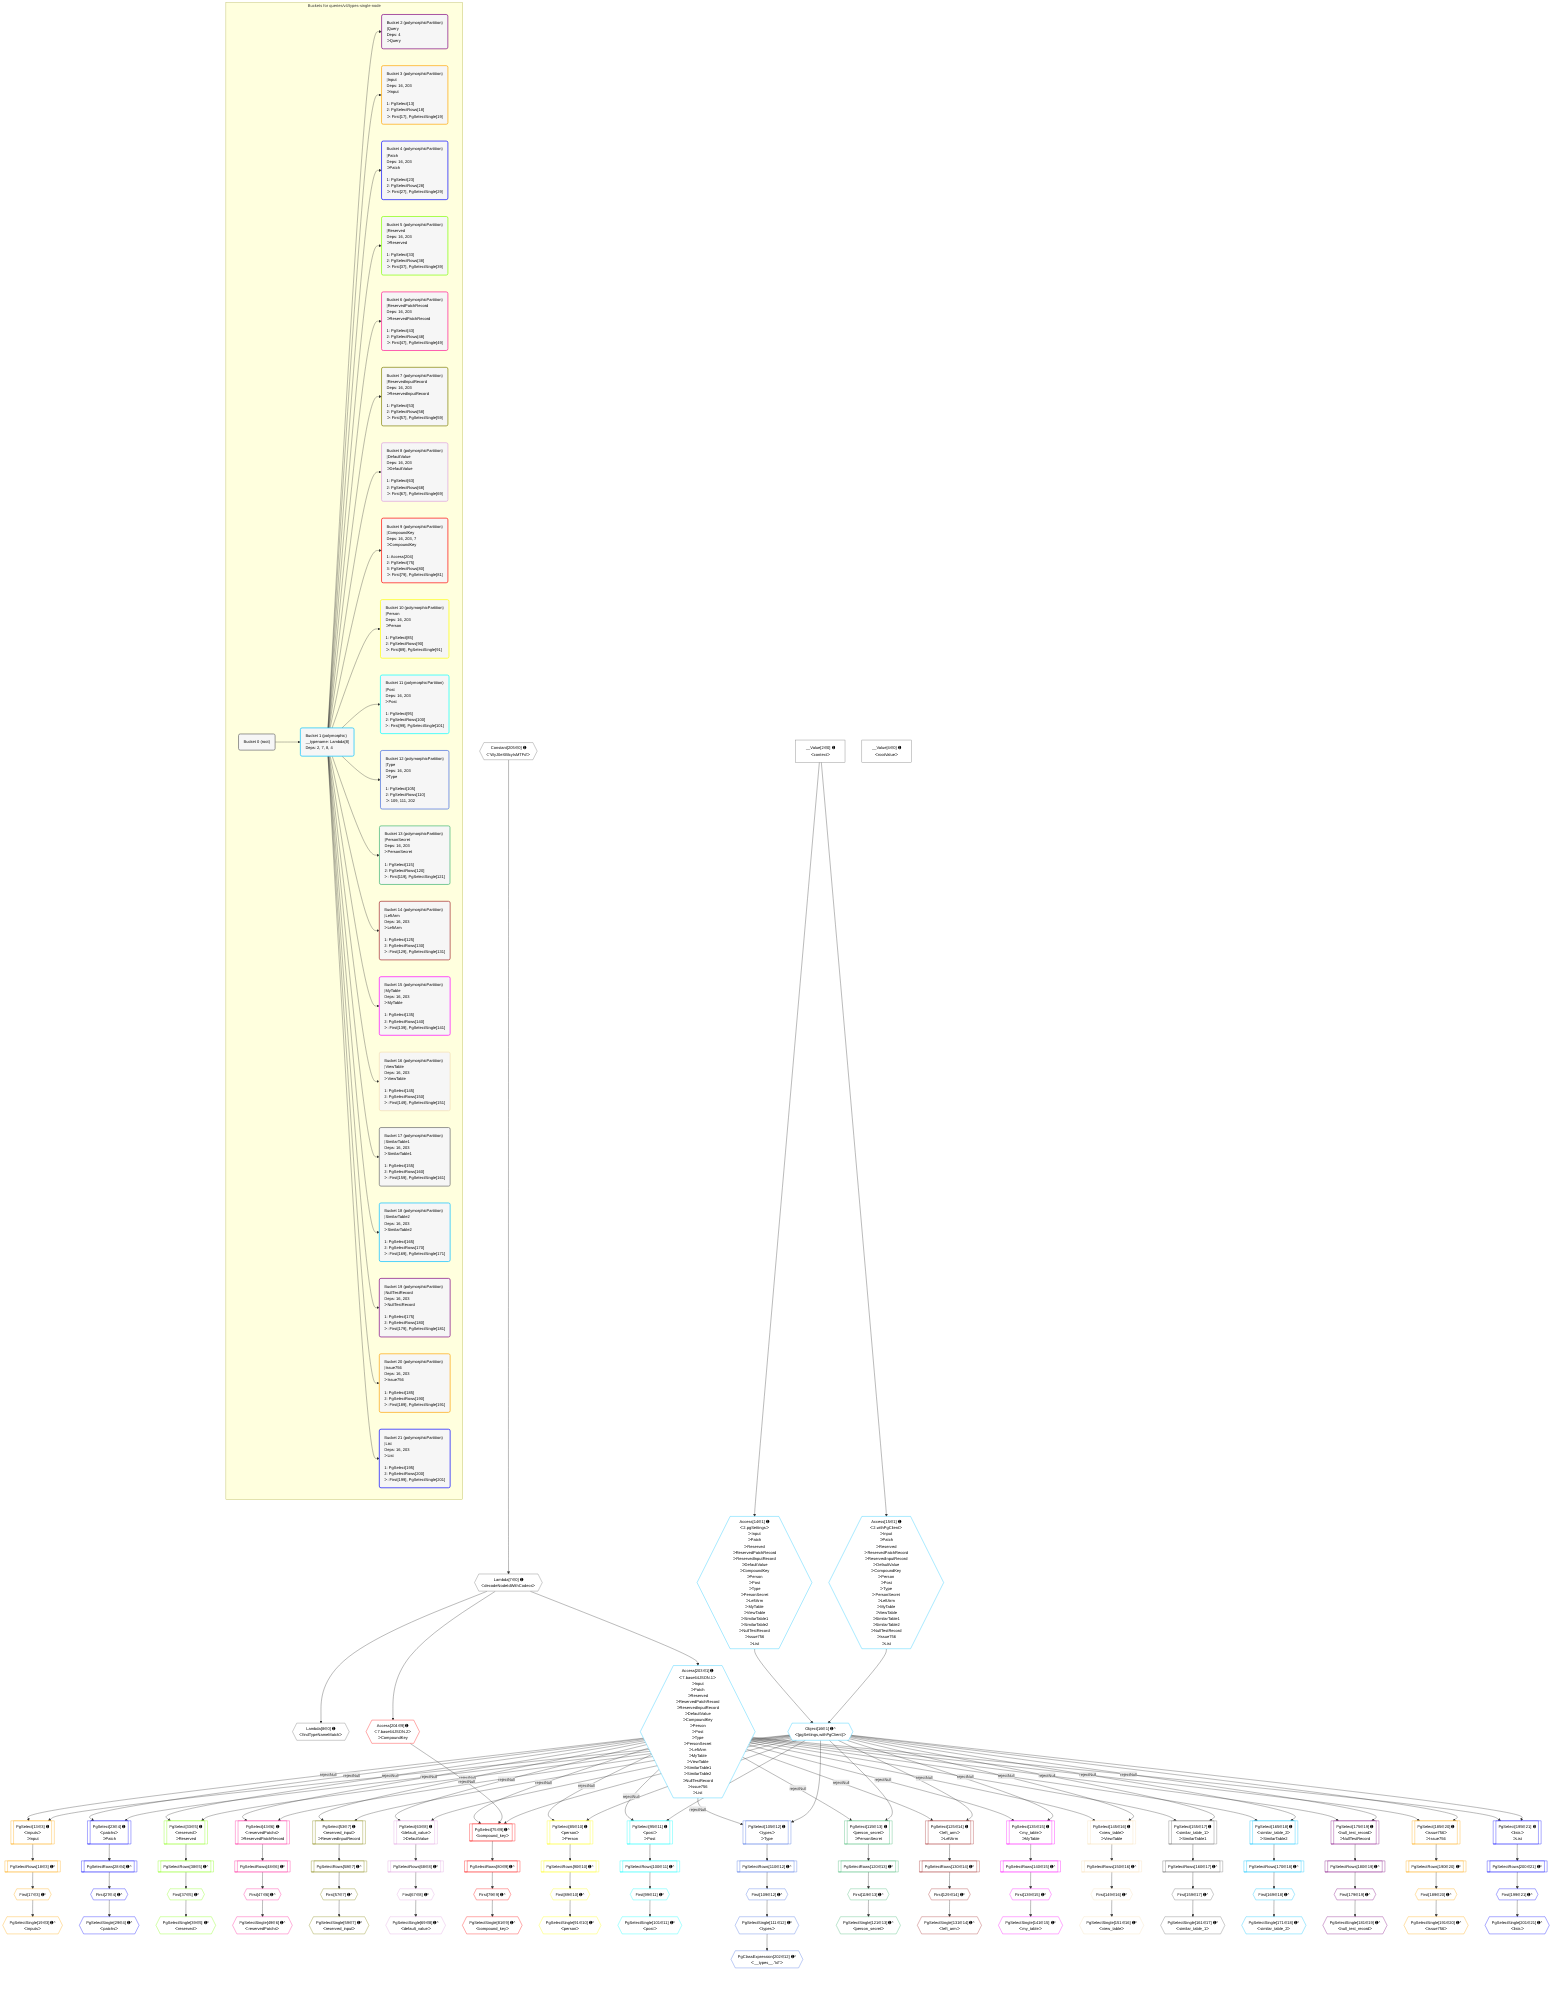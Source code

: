 %%{init: {'themeVariables': { 'fontSize': '12px'}}}%%
graph TD
    classDef path fill:#eee,stroke:#000,color:#000
    classDef plan fill:#fff,stroke-width:1px,color:#000
    classDef itemplan fill:#fff,stroke-width:2px,color:#000
    classDef unbatchedplan fill:#dff,stroke-width:1px,color:#000
    classDef sideeffectplan fill:#fcc,stroke-width:2px,color:#000
    classDef bucket fill:#f6f6f6,color:#000,stroke-width:2px,text-align:left

    subgraph "Buckets for queries/v4/types-single-node"
    Bucket0("Bucket 0 (root)"):::bucket
    Bucket1("Bucket 1 (polymorphic)<br />__typename: Lambda[8]<br />Deps: 2, 7, 8, 4"):::bucket
    Bucket2("Bucket 2 (polymorphicPartition)<br />|Query<br />Deps: 4<br />ᐳQuery"):::bucket
    Bucket3("Bucket 3 (polymorphicPartition)<br />|Input<br />Deps: 16, 203<br />ᐳInput<br /><br />1: PgSelect[13]<br />2: PgSelectRows[18]<br />ᐳ: First[17], PgSelectSingle[19]"):::bucket
    Bucket4("Bucket 4 (polymorphicPartition)<br />|Patch<br />Deps: 16, 203<br />ᐳPatch<br /><br />1: PgSelect[23]<br />2: PgSelectRows[28]<br />ᐳ: First[27], PgSelectSingle[29]"):::bucket
    Bucket5("Bucket 5 (polymorphicPartition)<br />|Reserved<br />Deps: 16, 203<br />ᐳReserved<br /><br />1: PgSelect[33]<br />2: PgSelectRows[38]<br />ᐳ: First[37], PgSelectSingle[39]"):::bucket
    Bucket6("Bucket 6 (polymorphicPartition)<br />|ReservedPatchRecord<br />Deps: 16, 203<br />ᐳReservedPatchRecord<br /><br />1: PgSelect[43]<br />2: PgSelectRows[48]<br />ᐳ: First[47], PgSelectSingle[49]"):::bucket
    Bucket7("Bucket 7 (polymorphicPartition)<br />|ReservedInputRecord<br />Deps: 16, 203<br />ᐳReservedInputRecord<br /><br />1: PgSelect[53]<br />2: PgSelectRows[58]<br />ᐳ: First[57], PgSelectSingle[59]"):::bucket
    Bucket8("Bucket 8 (polymorphicPartition)<br />|DefaultValue<br />Deps: 16, 203<br />ᐳDefaultValue<br /><br />1: PgSelect[63]<br />2: PgSelectRows[68]<br />ᐳ: First[67], PgSelectSingle[69]"):::bucket
    Bucket9("Bucket 9 (polymorphicPartition)<br />|CompoundKey<br />Deps: 16, 203, 7<br />ᐳCompoundKey<br /><br />1: Access[204]<br />2: PgSelect[75]<br />3: PgSelectRows[80]<br />ᐳ: First[79], PgSelectSingle[81]"):::bucket
    Bucket10("Bucket 10 (polymorphicPartition)<br />|Person<br />Deps: 16, 203<br />ᐳPerson<br /><br />1: PgSelect[85]<br />2: PgSelectRows[90]<br />ᐳ: First[89], PgSelectSingle[91]"):::bucket
    Bucket11("Bucket 11 (polymorphicPartition)<br />|Post<br />Deps: 16, 203<br />ᐳPost<br /><br />1: PgSelect[95]<br />2: PgSelectRows[100]<br />ᐳ: First[99], PgSelectSingle[101]"):::bucket
    Bucket12("Bucket 12 (polymorphicPartition)<br />|Type<br />Deps: 16, 203<br />ᐳType<br /><br />1: PgSelect[105]<br />2: PgSelectRows[110]<br />ᐳ: 109, 111, 202"):::bucket
    Bucket13("Bucket 13 (polymorphicPartition)<br />|PersonSecret<br />Deps: 16, 203<br />ᐳPersonSecret<br /><br />1: PgSelect[115]<br />2: PgSelectRows[120]<br />ᐳ: First[119], PgSelectSingle[121]"):::bucket
    Bucket14("Bucket 14 (polymorphicPartition)<br />|LeftArm<br />Deps: 16, 203<br />ᐳLeftArm<br /><br />1: PgSelect[125]<br />2: PgSelectRows[130]<br />ᐳ: First[129], PgSelectSingle[131]"):::bucket
    Bucket15("Bucket 15 (polymorphicPartition)<br />|MyTable<br />Deps: 16, 203<br />ᐳMyTable<br /><br />1: PgSelect[135]<br />2: PgSelectRows[140]<br />ᐳ: First[139], PgSelectSingle[141]"):::bucket
    Bucket16("Bucket 16 (polymorphicPartition)<br />|ViewTable<br />Deps: 16, 203<br />ᐳViewTable<br /><br />1: PgSelect[145]<br />2: PgSelectRows[150]<br />ᐳ: First[149], PgSelectSingle[151]"):::bucket
    Bucket17("Bucket 17 (polymorphicPartition)<br />|SimilarTable1<br />Deps: 16, 203<br />ᐳSimilarTable1<br /><br />1: PgSelect[155]<br />2: PgSelectRows[160]<br />ᐳ: First[159], PgSelectSingle[161]"):::bucket
    Bucket18("Bucket 18 (polymorphicPartition)<br />|SimilarTable2<br />Deps: 16, 203<br />ᐳSimilarTable2<br /><br />1: PgSelect[165]<br />2: PgSelectRows[170]<br />ᐳ: First[169], PgSelectSingle[171]"):::bucket
    Bucket19("Bucket 19 (polymorphicPartition)<br />|NullTestRecord<br />Deps: 16, 203<br />ᐳNullTestRecord<br /><br />1: PgSelect[175]<br />2: PgSelectRows[180]<br />ᐳ: First[179], PgSelectSingle[181]"):::bucket
    Bucket20("Bucket 20 (polymorphicPartition)<br />|Issue756<br />Deps: 16, 203<br />ᐳIssue756<br /><br />1: PgSelect[185]<br />2: PgSelectRows[190]<br />ᐳ: First[189], PgSelectSingle[191]"):::bucket
    Bucket21("Bucket 21 (polymorphicPartition)<br />|List<br />Deps: 16, 203<br />ᐳList<br /><br />1: PgSelect[195]<br />2: PgSelectRows[200]<br />ᐳ: First[199], PgSelectSingle[201]"):::bucket
    end
    Bucket0 --> Bucket1
    Bucket1 --> Bucket2 & Bucket3 & Bucket4 & Bucket5 & Bucket6 & Bucket7 & Bucket8 & Bucket9 & Bucket10 & Bucket11 & Bucket12 & Bucket13 & Bucket14 & Bucket15 & Bucket16 & Bucket17 & Bucket18 & Bucket19 & Bucket20 & Bucket21

    %% plan dependencies
    Lambda7{{"Lambda[7∈0] ➊<br />ᐸdecodeNodeIdWithCodecsᐳ"}}:::plan
    Constant205{{"Constant[205∈0] ➊<br />ᐸ'WyJ0eXBlcyIsMTFd'ᐳ"}}:::plan
    Constant205 --> Lambda7
    Lambda8{{"Lambda[8∈0] ➊<br />ᐸfindTypeNameMatchᐳ"}}:::plan
    Lambda7 --> Lambda8
    __Value2["__Value[2∈0] ➊<br />ᐸcontextᐳ"]:::plan
    __Value4["__Value[4∈0] ➊<br />ᐸrootValueᐳ"]:::plan
    Object16{{"Object[16∈1] ➊^<br />ᐸ{pgSettings,withPgClient}ᐳ"}}:::plan
    Access14{{"Access[14∈1] ➊<br />ᐸ2.pgSettingsᐳ<br />ᐳInput<br />ᐳPatch<br />ᐳReserved<br />ᐳReservedPatchRecord<br />ᐳReservedInputRecord<br />ᐳDefaultValue<br />ᐳCompoundKey<br />ᐳPerson<br />ᐳPost<br />ᐳType<br />ᐳPersonSecret<br />ᐳLeftArm<br />ᐳMyTable<br />ᐳViewTable<br />ᐳSimilarTable1<br />ᐳSimilarTable2<br />ᐳNullTestRecord<br />ᐳIssue756<br />ᐳList"}}:::plan
    Access15{{"Access[15∈1] ➊<br />ᐸ2.withPgClientᐳ<br />ᐳInput<br />ᐳPatch<br />ᐳReserved<br />ᐳReservedPatchRecord<br />ᐳReservedInputRecord<br />ᐳDefaultValue<br />ᐳCompoundKey<br />ᐳPerson<br />ᐳPost<br />ᐳType<br />ᐳPersonSecret<br />ᐳLeftArm<br />ᐳMyTable<br />ᐳViewTable<br />ᐳSimilarTable1<br />ᐳSimilarTable2<br />ᐳNullTestRecord<br />ᐳIssue756<br />ᐳList"}}:::plan
    Access14 & Access15 --> Object16
    __Value2 --> Access14
    __Value2 --> Access15
    Access203{{"Access[203∈1] ➊<br />ᐸ7.base64JSON.1ᐳ<br />ᐳInput<br />ᐳPatch<br />ᐳReserved<br />ᐳReservedPatchRecord<br />ᐳReservedInputRecord<br />ᐳDefaultValue<br />ᐳCompoundKey<br />ᐳPerson<br />ᐳPost<br />ᐳType<br />ᐳPersonSecret<br />ᐳLeftArm<br />ᐳMyTable<br />ᐳViewTable<br />ᐳSimilarTable1<br />ᐳSimilarTable2<br />ᐳNullTestRecord<br />ᐳIssue756<br />ᐳList"}}:::plan
    Lambda7 --> Access203
    PgSelect13[["PgSelect[13∈3] ➊<br />ᐸinputsᐳ<br />ᐳInput"]]:::plan
    Access203 -->|rejectNull| PgSelect13
    Object16 --> PgSelect13
    First17{{"First[17∈3] ➊^"}}:::plan
    PgSelectRows18[["PgSelectRows[18∈3] ➊^"]]:::plan
    PgSelectRows18 --> First17
    PgSelect13 --> PgSelectRows18
    PgSelectSingle19{{"PgSelectSingle[19∈3] ➊^<br />ᐸinputsᐳ"}}:::plan
    First17 --> PgSelectSingle19
    PgSelect23[["PgSelect[23∈4] ➊<br />ᐸpatchsᐳ<br />ᐳPatch"]]:::plan
    Access203 -->|rejectNull| PgSelect23
    Object16 --> PgSelect23
    First27{{"First[27∈4] ➊^"}}:::plan
    PgSelectRows28[["PgSelectRows[28∈4] ➊^"]]:::plan
    PgSelectRows28 --> First27
    PgSelect23 --> PgSelectRows28
    PgSelectSingle29{{"PgSelectSingle[29∈4] ➊^<br />ᐸpatchsᐳ"}}:::plan
    First27 --> PgSelectSingle29
    PgSelect33[["PgSelect[33∈5] ➊<br />ᐸreservedᐳ<br />ᐳReserved"]]:::plan
    Access203 -->|rejectNull| PgSelect33
    Object16 --> PgSelect33
    First37{{"First[37∈5] ➊^"}}:::plan
    PgSelectRows38[["PgSelectRows[38∈5] ➊^"]]:::plan
    PgSelectRows38 --> First37
    PgSelect33 --> PgSelectRows38
    PgSelectSingle39{{"PgSelectSingle[39∈5] ➊^<br />ᐸreservedᐳ"}}:::plan
    First37 --> PgSelectSingle39
    PgSelect43[["PgSelect[43∈6] ➊<br />ᐸreservedPatchsᐳ<br />ᐳReservedPatchRecord"]]:::plan
    Access203 -->|rejectNull| PgSelect43
    Object16 --> PgSelect43
    First47{{"First[47∈6] ➊^"}}:::plan
    PgSelectRows48[["PgSelectRows[48∈6] ➊^"]]:::plan
    PgSelectRows48 --> First47
    PgSelect43 --> PgSelectRows48
    PgSelectSingle49{{"PgSelectSingle[49∈6] ➊^<br />ᐸreservedPatchsᐳ"}}:::plan
    First47 --> PgSelectSingle49
    PgSelect53[["PgSelect[53∈7] ➊<br />ᐸreserved_inputᐳ<br />ᐳReservedInputRecord"]]:::plan
    Access203 -->|rejectNull| PgSelect53
    Object16 --> PgSelect53
    First57{{"First[57∈7] ➊^"}}:::plan
    PgSelectRows58[["PgSelectRows[58∈7] ➊^"]]:::plan
    PgSelectRows58 --> First57
    PgSelect53 --> PgSelectRows58
    PgSelectSingle59{{"PgSelectSingle[59∈7] ➊^<br />ᐸreserved_inputᐳ"}}:::plan
    First57 --> PgSelectSingle59
    PgSelect63[["PgSelect[63∈8] ➊<br />ᐸdefault_valueᐳ<br />ᐳDefaultValue"]]:::plan
    Access203 -->|rejectNull| PgSelect63
    Object16 --> PgSelect63
    First67{{"First[67∈8] ➊^"}}:::plan
    PgSelectRows68[["PgSelectRows[68∈8] ➊^"]]:::plan
    PgSelectRows68 --> First67
    PgSelect63 --> PgSelectRows68
    PgSelectSingle69{{"PgSelectSingle[69∈8] ➊^<br />ᐸdefault_valueᐳ"}}:::plan
    First67 --> PgSelectSingle69
    PgSelect75[["PgSelect[75∈9] ➊^<br />ᐸcompound_keyᐳ"]]:::plan
    Access204{{"Access[204∈9] ➊<br />ᐸ7.base64JSON.2ᐳ<br />ᐳCompoundKey"}}:::plan
    Access203 -->|rejectNull| PgSelect75
    Access204 -->|rejectNull| PgSelect75
    Object16 --> PgSelect75
    First79{{"First[79∈9] ➊^"}}:::plan
    PgSelectRows80[["PgSelectRows[80∈9] ➊^"]]:::plan
    PgSelectRows80 --> First79
    PgSelect75 --> PgSelectRows80
    PgSelectSingle81{{"PgSelectSingle[81∈9] ➊^<br />ᐸcompound_keyᐳ"}}:::plan
    First79 --> PgSelectSingle81
    Lambda7 --> Access204
    PgSelect85[["PgSelect[85∈10] ➊<br />ᐸpersonᐳ<br />ᐳPerson"]]:::plan
    Access203 -->|rejectNull| PgSelect85
    Object16 --> PgSelect85
    First89{{"First[89∈10] ➊^"}}:::plan
    PgSelectRows90[["PgSelectRows[90∈10] ➊^"]]:::plan
    PgSelectRows90 --> First89
    PgSelect85 --> PgSelectRows90
    PgSelectSingle91{{"PgSelectSingle[91∈10] ➊^<br />ᐸpersonᐳ"}}:::plan
    First89 --> PgSelectSingle91
    PgSelect95[["PgSelect[95∈11] ➊<br />ᐸpostᐳ<br />ᐳPost"]]:::plan
    Access203 -->|rejectNull| PgSelect95
    Object16 --> PgSelect95
    First99{{"First[99∈11] ➊^"}}:::plan
    PgSelectRows100[["PgSelectRows[100∈11] ➊^"]]:::plan
    PgSelectRows100 --> First99
    PgSelect95 --> PgSelectRows100
    PgSelectSingle101{{"PgSelectSingle[101∈11] ➊^<br />ᐸpostᐳ"}}:::plan
    First99 --> PgSelectSingle101
    PgSelect105[["PgSelect[105∈12] ➊<br />ᐸtypesᐳ<br />ᐳType"]]:::plan
    Access203 -->|rejectNull| PgSelect105
    Object16 --> PgSelect105
    First109{{"First[109∈12] ➊^"}}:::plan
    PgSelectRows110[["PgSelectRows[110∈12] ➊^"]]:::plan
    PgSelectRows110 --> First109
    PgSelect105 --> PgSelectRows110
    PgSelectSingle111{{"PgSelectSingle[111∈12] ➊^<br />ᐸtypesᐳ"}}:::plan
    First109 --> PgSelectSingle111
    PgClassExpression202{{"PgClassExpression[202∈12] ➊^<br />ᐸ__types__.”id”ᐳ"}}:::plan
    PgSelectSingle111 --> PgClassExpression202
    PgSelect115[["PgSelect[115∈13] ➊<br />ᐸperson_secretᐳ<br />ᐳPersonSecret"]]:::plan
    Access203 -->|rejectNull| PgSelect115
    Object16 --> PgSelect115
    First119{{"First[119∈13] ➊^"}}:::plan
    PgSelectRows120[["PgSelectRows[120∈13] ➊^"]]:::plan
    PgSelectRows120 --> First119
    PgSelect115 --> PgSelectRows120
    PgSelectSingle121{{"PgSelectSingle[121∈13] ➊^<br />ᐸperson_secretᐳ"}}:::plan
    First119 --> PgSelectSingle121
    PgSelect125[["PgSelect[125∈14] ➊<br />ᐸleft_armᐳ<br />ᐳLeftArm"]]:::plan
    Access203 -->|rejectNull| PgSelect125
    Object16 --> PgSelect125
    First129{{"First[129∈14] ➊^"}}:::plan
    PgSelectRows130[["PgSelectRows[130∈14] ➊^"]]:::plan
    PgSelectRows130 --> First129
    PgSelect125 --> PgSelectRows130
    PgSelectSingle131{{"PgSelectSingle[131∈14] ➊^<br />ᐸleft_armᐳ"}}:::plan
    First129 --> PgSelectSingle131
    PgSelect135[["PgSelect[135∈15] ➊<br />ᐸmy_tableᐳ<br />ᐳMyTable"]]:::plan
    Access203 -->|rejectNull| PgSelect135
    Object16 --> PgSelect135
    First139{{"First[139∈15] ➊^"}}:::plan
    PgSelectRows140[["PgSelectRows[140∈15] ➊^"]]:::plan
    PgSelectRows140 --> First139
    PgSelect135 --> PgSelectRows140
    PgSelectSingle141{{"PgSelectSingle[141∈15] ➊^<br />ᐸmy_tableᐳ"}}:::plan
    First139 --> PgSelectSingle141
    PgSelect145[["PgSelect[145∈16] ➊<br />ᐸview_tableᐳ<br />ᐳViewTable"]]:::plan
    Access203 -->|rejectNull| PgSelect145
    Object16 --> PgSelect145
    First149{{"First[149∈16] ➊^"}}:::plan
    PgSelectRows150[["PgSelectRows[150∈16] ➊^"]]:::plan
    PgSelectRows150 --> First149
    PgSelect145 --> PgSelectRows150
    PgSelectSingle151{{"PgSelectSingle[151∈16] ➊^<br />ᐸview_tableᐳ"}}:::plan
    First149 --> PgSelectSingle151
    PgSelect155[["PgSelect[155∈17] ➊<br />ᐸsimilar_table_1ᐳ<br />ᐳSimilarTable1"]]:::plan
    Access203 -->|rejectNull| PgSelect155
    Object16 --> PgSelect155
    First159{{"First[159∈17] ➊^"}}:::plan
    PgSelectRows160[["PgSelectRows[160∈17] ➊^"]]:::plan
    PgSelectRows160 --> First159
    PgSelect155 --> PgSelectRows160
    PgSelectSingle161{{"PgSelectSingle[161∈17] ➊^<br />ᐸsimilar_table_1ᐳ"}}:::plan
    First159 --> PgSelectSingle161
    PgSelect165[["PgSelect[165∈18] ➊<br />ᐸsimilar_table_2ᐳ<br />ᐳSimilarTable2"]]:::plan
    Access203 -->|rejectNull| PgSelect165
    Object16 --> PgSelect165
    First169{{"First[169∈18] ➊^"}}:::plan
    PgSelectRows170[["PgSelectRows[170∈18] ➊^"]]:::plan
    PgSelectRows170 --> First169
    PgSelect165 --> PgSelectRows170
    PgSelectSingle171{{"PgSelectSingle[171∈18] ➊^<br />ᐸsimilar_table_2ᐳ"}}:::plan
    First169 --> PgSelectSingle171
    PgSelect175[["PgSelect[175∈19] ➊<br />ᐸnull_test_recordᐳ<br />ᐳNullTestRecord"]]:::plan
    Access203 -->|rejectNull| PgSelect175
    Object16 --> PgSelect175
    First179{{"First[179∈19] ➊^"}}:::plan
    PgSelectRows180[["PgSelectRows[180∈19] ➊^"]]:::plan
    PgSelectRows180 --> First179
    PgSelect175 --> PgSelectRows180
    PgSelectSingle181{{"PgSelectSingle[181∈19] ➊^<br />ᐸnull_test_recordᐳ"}}:::plan
    First179 --> PgSelectSingle181
    PgSelect185[["PgSelect[185∈20] ➊<br />ᐸissue756ᐳ<br />ᐳIssue756"]]:::plan
    Access203 -->|rejectNull| PgSelect185
    Object16 --> PgSelect185
    First189{{"First[189∈20] ➊^"}}:::plan
    PgSelectRows190[["PgSelectRows[190∈20] ➊^"]]:::plan
    PgSelectRows190 --> First189
    PgSelect185 --> PgSelectRows190
    PgSelectSingle191{{"PgSelectSingle[191∈20] ➊^<br />ᐸissue756ᐳ"}}:::plan
    First189 --> PgSelectSingle191
    PgSelect195[["PgSelect[195∈21] ➊<br />ᐸlistsᐳ<br />ᐳList"]]:::plan
    Access203 -->|rejectNull| PgSelect195
    Object16 --> PgSelect195
    First199{{"First[199∈21] ➊^"}}:::plan
    PgSelectRows200[["PgSelectRows[200∈21] ➊^"]]:::plan
    PgSelectRows200 --> First199
    PgSelect195 --> PgSelectRows200
    PgSelectSingle201{{"PgSelectSingle[201∈21] ➊^<br />ᐸlistsᐳ"}}:::plan
    First199 --> PgSelectSingle201

    %% define steps
    classDef bucket0 stroke:#696969
    class Bucket0,__Value2,__Value4,Lambda7,Lambda8,Constant205 bucket0
    classDef bucket1 stroke:#00bfff
    class Bucket1,Access14,Access15,Object16,Access203 bucket1
    classDef bucket2 stroke:#7f007f
    class Bucket2 bucket2
    classDef bucket3 stroke:#ffa500
    class Bucket3,PgSelect13,First17,PgSelectRows18,PgSelectSingle19 bucket3
    classDef bucket4 stroke:#0000ff
    class Bucket4,PgSelect23,First27,PgSelectRows28,PgSelectSingle29 bucket4
    classDef bucket5 stroke:#7fff00
    class Bucket5,PgSelect33,First37,PgSelectRows38,PgSelectSingle39 bucket5
    classDef bucket6 stroke:#ff1493
    class Bucket6,PgSelect43,First47,PgSelectRows48,PgSelectSingle49 bucket6
    classDef bucket7 stroke:#808000
    class Bucket7,PgSelect53,First57,PgSelectRows58,PgSelectSingle59 bucket7
    classDef bucket8 stroke:#dda0dd
    class Bucket8,PgSelect63,First67,PgSelectRows68,PgSelectSingle69 bucket8
    classDef bucket9 stroke:#ff0000
    class Bucket9,PgSelect75,First79,PgSelectRows80,PgSelectSingle81,Access204 bucket9
    classDef bucket10 stroke:#ffff00
    class Bucket10,PgSelect85,First89,PgSelectRows90,PgSelectSingle91 bucket10
    classDef bucket11 stroke:#00ffff
    class Bucket11,PgSelect95,First99,PgSelectRows100,PgSelectSingle101 bucket11
    classDef bucket12 stroke:#4169e1
    class Bucket12,PgSelect105,First109,PgSelectRows110,PgSelectSingle111,PgClassExpression202 bucket12
    classDef bucket13 stroke:#3cb371
    class Bucket13,PgSelect115,First119,PgSelectRows120,PgSelectSingle121 bucket13
    classDef bucket14 stroke:#a52a2a
    class Bucket14,PgSelect125,First129,PgSelectRows130,PgSelectSingle131 bucket14
    classDef bucket15 stroke:#ff00ff
    class Bucket15,PgSelect135,First139,PgSelectRows140,PgSelectSingle141 bucket15
    classDef bucket16 stroke:#f5deb3
    class Bucket16,PgSelect145,First149,PgSelectRows150,PgSelectSingle151 bucket16
    classDef bucket17 stroke:#696969
    class Bucket17,PgSelect155,First159,PgSelectRows160,PgSelectSingle161 bucket17
    classDef bucket18 stroke:#00bfff
    class Bucket18,PgSelect165,First169,PgSelectRows170,PgSelectSingle171 bucket18
    classDef bucket19 stroke:#7f007f
    class Bucket19,PgSelect175,First179,PgSelectRows180,PgSelectSingle181 bucket19
    classDef bucket20 stroke:#ffa500
    class Bucket20,PgSelect185,First189,PgSelectRows190,PgSelectSingle191 bucket20
    classDef bucket21 stroke:#0000ff
    class Bucket21,PgSelect195,First199,PgSelectRows200,PgSelectSingle201 bucket21